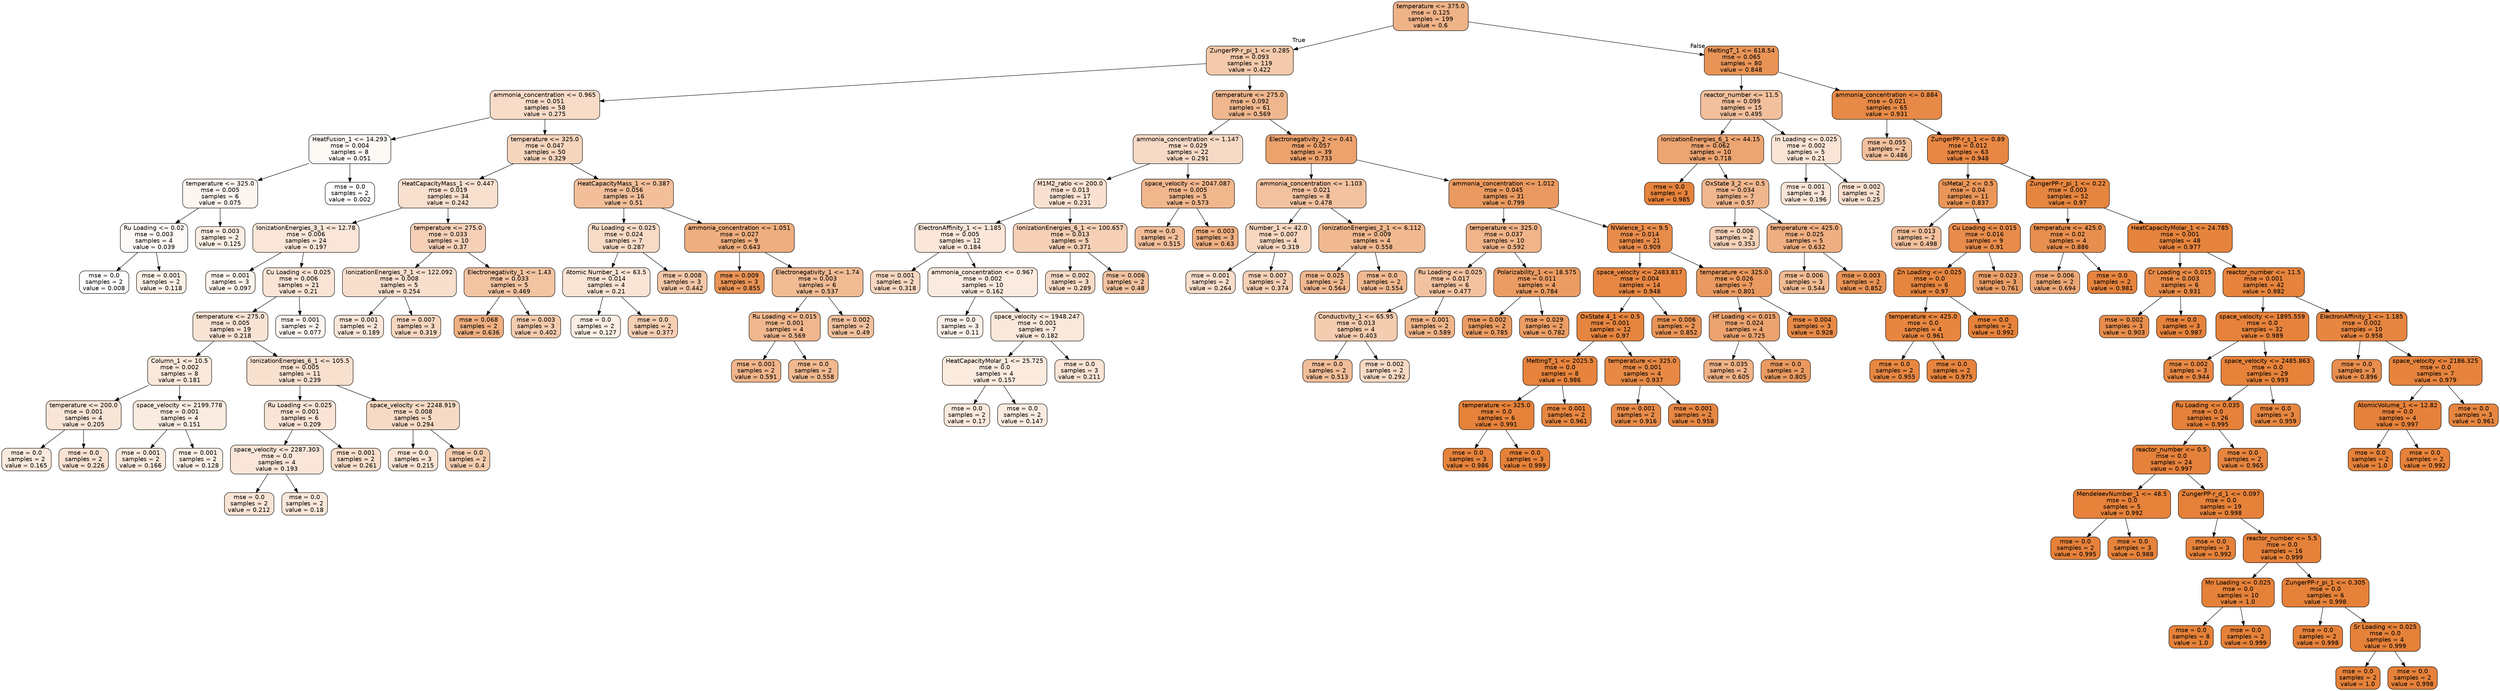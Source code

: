 digraph Tree {
node [shape=box, style="filled, rounded", color="black", fontname=helvetica] ;
edge [fontname=helvetica] ;
0 [label="temperature <= 375.0\nmse = 0.125\nsamples = 199\nvalue = 0.6", fillcolor="#e5813999"] ;
1 [label="ZungerPP-r_pi_1 <= 0.285\nmse = 0.093\nsamples = 119\nvalue = 0.422", fillcolor="#e581396b"] ;
0 -> 1 [labeldistance=2.5, labelangle=45, headlabel="True"] ;
2 [label="ammonia_concentration <= 0.965\nmse = 0.051\nsamples = 58\nvalue = 0.275", fillcolor="#e5813946"] ;
1 -> 2 ;
3 [label="HeatFusion_1 <= 14.293\nmse = 0.004\nsamples = 8\nvalue = 0.051", fillcolor="#e581390c"] ;
2 -> 3 ;
4 [label="temperature <= 325.0\nmse = 0.005\nsamples = 6\nvalue = 0.075", fillcolor="#e5813913"] ;
3 -> 4 ;
5 [label="Ru Loading <= 0.02\nmse = 0.003\nsamples = 4\nvalue = 0.039", fillcolor="#e581390a"] ;
4 -> 5 ;
6 [label="mse = 0.0\nsamples = 2\nvalue = 0.008", fillcolor="#e5813902"] ;
5 -> 6 ;
7 [label="mse = 0.001\nsamples = 2\nvalue = 0.118", fillcolor="#e581391e"] ;
5 -> 7 ;
8 [label="mse = 0.003\nsamples = 2\nvalue = 0.125", fillcolor="#e5813920"] ;
4 -> 8 ;
9 [label="mse = 0.0\nsamples = 2\nvalue = 0.002", fillcolor="#e5813900"] ;
3 -> 9 ;
10 [label="temperature <= 325.0\nmse = 0.047\nsamples = 50\nvalue = 0.329", fillcolor="#e5813954"] ;
2 -> 10 ;
11 [label="HeatCapacityMass_1 <= 0.447\nmse = 0.019\nsamples = 34\nvalue = 0.242", fillcolor="#e581393d"] ;
10 -> 11 ;
12 [label="IonizationEnergies_3_1 <= 12.78\nmse = 0.006\nsamples = 24\nvalue = 0.197", fillcolor="#e5813932"] ;
11 -> 12 ;
13 [label="mse = 0.001\nsamples = 3\nvalue = 0.097", fillcolor="#e5813918"] ;
12 -> 13 ;
14 [label="Cu Loading <= 0.025\nmse = 0.006\nsamples = 21\nvalue = 0.21", fillcolor="#e5813935"] ;
12 -> 14 ;
15 [label="temperature <= 275.0\nmse = 0.005\nsamples = 19\nvalue = 0.218", fillcolor="#e5813937"] ;
14 -> 15 ;
16 [label="Column_1 <= 10.5\nmse = 0.002\nsamples = 8\nvalue = 0.181", fillcolor="#e581392e"] ;
15 -> 16 ;
17 [label="temperature <= 200.0\nmse = 0.001\nsamples = 4\nvalue = 0.205", fillcolor="#e5813934"] ;
16 -> 17 ;
18 [label="mse = 0.0\nsamples = 2\nvalue = 0.165", fillcolor="#e581392a"] ;
17 -> 18 ;
19 [label="mse = 0.0\nsamples = 2\nvalue = 0.226", fillcolor="#e5813939"] ;
17 -> 19 ;
20 [label="space_velocity <= 2199.778\nmse = 0.001\nsamples = 4\nvalue = 0.151", fillcolor="#e5813926"] ;
16 -> 20 ;
21 [label="mse = 0.001\nsamples = 2\nvalue = 0.166", fillcolor="#e581392a"] ;
20 -> 21 ;
22 [label="mse = 0.001\nsamples = 2\nvalue = 0.128", fillcolor="#e5813920"] ;
20 -> 22 ;
23 [label="IonizationEnergies_6_1 <= 105.5\nmse = 0.005\nsamples = 11\nvalue = 0.239", fillcolor="#e581393d"] ;
15 -> 23 ;
24 [label="Ru Loading <= 0.025\nmse = 0.001\nsamples = 6\nvalue = 0.209", fillcolor="#e5813935"] ;
23 -> 24 ;
25 [label="space_velocity <= 2287.303\nmse = 0.0\nsamples = 4\nvalue = 0.193", fillcolor="#e5813931"] ;
24 -> 25 ;
26 [label="mse = 0.0\nsamples = 2\nvalue = 0.212", fillcolor="#e5813936"] ;
25 -> 26 ;
27 [label="mse = 0.0\nsamples = 2\nvalue = 0.18", fillcolor="#e581392e"] ;
25 -> 27 ;
28 [label="mse = 0.001\nsamples = 2\nvalue = 0.261", fillcolor="#e5813942"] ;
24 -> 28 ;
29 [label="space_velocity <= 2248.919\nmse = 0.008\nsamples = 5\nvalue = 0.294", fillcolor="#e581394b"] ;
23 -> 29 ;
30 [label="mse = 0.0\nsamples = 3\nvalue = 0.215", fillcolor="#e5813936"] ;
29 -> 30 ;
31 [label="mse = 0.0\nsamples = 2\nvalue = 0.4", fillcolor="#e5813966"] ;
29 -> 31 ;
32 [label="mse = 0.001\nsamples = 2\nvalue = 0.077", fillcolor="#e5813913"] ;
14 -> 32 ;
33 [label="temperature <= 275.0\nmse = 0.033\nsamples = 10\nvalue = 0.37", fillcolor="#e581395e"] ;
11 -> 33 ;
34 [label="IonizationEnergies_7_1 <= 122.092\nmse = 0.008\nsamples = 5\nvalue = 0.254", fillcolor="#e5813940"] ;
33 -> 34 ;
35 [label="mse = 0.001\nsamples = 2\nvalue = 0.189", fillcolor="#e5813930"] ;
34 -> 35 ;
36 [label="mse = 0.007\nsamples = 3\nvalue = 0.319", fillcolor="#e5813951"] ;
34 -> 36 ;
37 [label="Electronegativity_1 <= 1.43\nmse = 0.033\nsamples = 5\nvalue = 0.469", fillcolor="#e5813977"] ;
33 -> 37 ;
38 [label="mse = 0.068\nsamples = 2\nvalue = 0.636", fillcolor="#e58139a2"] ;
37 -> 38 ;
39 [label="mse = 0.003\nsamples = 3\nvalue = 0.402", fillcolor="#e5813966"] ;
37 -> 39 ;
40 [label="HeatCapacityMass_1 <= 0.387\nmse = 0.056\nsamples = 16\nvalue = 0.51", fillcolor="#e5813982"] ;
10 -> 40 ;
41 [label="Ru Loading <= 0.025\nmse = 0.024\nsamples = 7\nvalue = 0.287", fillcolor="#e5813949"] ;
40 -> 41 ;
42 [label="Atomic Number_1 <= 63.5\nmse = 0.014\nsamples = 4\nvalue = 0.21", fillcolor="#e5813935"] ;
41 -> 42 ;
43 [label="mse = 0.0\nsamples = 2\nvalue = 0.127", fillcolor="#e5813920"] ;
42 -> 43 ;
44 [label="mse = 0.0\nsamples = 2\nvalue = 0.377", fillcolor="#e5813960"] ;
42 -> 44 ;
45 [label="mse = 0.008\nsamples = 3\nvalue = 0.442", fillcolor="#e5813970"] ;
41 -> 45 ;
46 [label="ammonia_concentration <= 1.051\nmse = 0.027\nsamples = 9\nvalue = 0.643", fillcolor="#e58139a4"] ;
40 -> 46 ;
47 [label="mse = 0.009\nsamples = 3\nvalue = 0.855", fillcolor="#e58139da"] ;
46 -> 47 ;
48 [label="Electronegativity_1 <= 1.74\nmse = 0.003\nsamples = 6\nvalue = 0.537", fillcolor="#e5813989"] ;
46 -> 48 ;
49 [label="Ru Loading <= 0.015\nmse = 0.001\nsamples = 4\nvalue = 0.569", fillcolor="#e5813991"] ;
48 -> 49 ;
50 [label="mse = 0.001\nsamples = 2\nvalue = 0.591", fillcolor="#e5813996"] ;
49 -> 50 ;
51 [label="mse = 0.0\nsamples = 2\nvalue = 0.558", fillcolor="#e581398e"] ;
49 -> 51 ;
52 [label="mse = 0.002\nsamples = 2\nvalue = 0.49", fillcolor="#e581397d"] ;
48 -> 52 ;
53 [label="temperature <= 275.0\nmse = 0.092\nsamples = 61\nvalue = 0.569", fillcolor="#e5813991"] ;
1 -> 53 ;
54 [label="ammonia_concentration <= 1.147\nmse = 0.029\nsamples = 22\nvalue = 0.291", fillcolor="#e581394a"] ;
53 -> 54 ;
55 [label="M1M2_ratio <= 200.0\nmse = 0.013\nsamples = 17\nvalue = 0.231", fillcolor="#e581393b"] ;
54 -> 55 ;
56 [label="ElectronAffinity_1 <= 1.185\nmse = 0.005\nsamples = 12\nvalue = 0.184", fillcolor="#e581392f"] ;
55 -> 56 ;
57 [label="mse = 0.001\nsamples = 2\nvalue = 0.318", fillcolor="#e5813951"] ;
56 -> 57 ;
58 [label="ammonia_concentration <= 0.967\nmse = 0.002\nsamples = 10\nvalue = 0.162", fillcolor="#e5813929"] ;
56 -> 58 ;
59 [label="mse = 0.0\nsamples = 3\nvalue = 0.11", fillcolor="#e581391c"] ;
58 -> 59 ;
60 [label="space_velocity <= 1948.247\nmse = 0.001\nsamples = 7\nvalue = 0.182", fillcolor="#e581392e"] ;
58 -> 60 ;
61 [label="HeatCapacityMolar_1 <= 25.725\nmse = 0.0\nsamples = 4\nvalue = 0.157", fillcolor="#e5813928"] ;
60 -> 61 ;
62 [label="mse = 0.0\nsamples = 2\nvalue = 0.17", fillcolor="#e581392b"] ;
61 -> 62 ;
63 [label="mse = 0.0\nsamples = 2\nvalue = 0.147", fillcolor="#e5813925"] ;
61 -> 63 ;
64 [label="mse = 0.0\nsamples = 3\nvalue = 0.211", fillcolor="#e5813935"] ;
60 -> 64 ;
65 [label="IonizationEnergies_6_1 <= 100.657\nmse = 0.013\nsamples = 5\nvalue = 0.371", fillcolor="#e581395e"] ;
55 -> 65 ;
66 [label="mse = 0.002\nsamples = 3\nvalue = 0.289", fillcolor="#e5813949"] ;
65 -> 66 ;
67 [label="mse = 0.006\nsamples = 2\nvalue = 0.48", fillcolor="#e581397a"] ;
65 -> 67 ;
68 [label="space_velocity <= 2047.087\nmse = 0.005\nsamples = 5\nvalue = 0.573", fillcolor="#e5813992"] ;
54 -> 68 ;
69 [label="mse = 0.0\nsamples = 2\nvalue = 0.515", fillcolor="#e5813983"] ;
68 -> 69 ;
70 [label="mse = 0.003\nsamples = 3\nvalue = 0.63", fillcolor="#e58139a1"] ;
68 -> 70 ;
71 [label="Electronegativity_2 <= 0.41\nmse = 0.057\nsamples = 39\nvalue = 0.733", fillcolor="#e58139bb"] ;
53 -> 71 ;
72 [label="ammonia_concentration <= 1.103\nmse = 0.021\nsamples = 8\nvalue = 0.478", fillcolor="#e581397a"] ;
71 -> 72 ;
73 [label="Number_1 <= 42.0\nmse = 0.007\nsamples = 4\nvalue = 0.319", fillcolor="#e5813951"] ;
72 -> 73 ;
74 [label="mse = 0.001\nsamples = 2\nvalue = 0.264", fillcolor="#e5813943"] ;
73 -> 74 ;
75 [label="mse = 0.007\nsamples = 2\nvalue = 0.374", fillcolor="#e581395f"] ;
73 -> 75 ;
76 [label="IonizationEnergies_2_1 <= 6.112\nmse = 0.009\nsamples = 4\nvalue = 0.558", fillcolor="#e581398e"] ;
72 -> 76 ;
77 [label="mse = 0.025\nsamples = 2\nvalue = 0.564", fillcolor="#e5813990"] ;
76 -> 77 ;
78 [label="mse = 0.0\nsamples = 2\nvalue = 0.554", fillcolor="#e581398d"] ;
76 -> 78 ;
79 [label="ammonia_concentration <= 1.012\nmse = 0.045\nsamples = 31\nvalue = 0.799", fillcolor="#e58139cc"] ;
71 -> 79 ;
80 [label="temperature <= 325.0\nmse = 0.037\nsamples = 10\nvalue = 0.592", fillcolor="#e5813997"] ;
79 -> 80 ;
81 [label="Ru Loading <= 0.025\nmse = 0.017\nsamples = 6\nvalue = 0.477", fillcolor="#e5813979"] ;
80 -> 81 ;
82 [label="Conductivity_1 <= 65.95\nmse = 0.013\nsamples = 4\nvalue = 0.403", fillcolor="#e5813966"] ;
81 -> 82 ;
83 [label="mse = 0.0\nsamples = 2\nvalue = 0.513", fillcolor="#e5813983"] ;
82 -> 83 ;
84 [label="mse = 0.002\nsamples = 2\nvalue = 0.292", fillcolor="#e581394a"] ;
82 -> 84 ;
85 [label="mse = 0.001\nsamples = 2\nvalue = 0.589", fillcolor="#e5813996"] ;
81 -> 85 ;
86 [label="Polarizability_1 <= 18.575\nmse = 0.011\nsamples = 4\nvalue = 0.784", fillcolor="#e58139c8"] ;
80 -> 86 ;
87 [label="mse = 0.002\nsamples = 2\nvalue = 0.785", fillcolor="#e58139c8"] ;
86 -> 87 ;
88 [label="mse = 0.029\nsamples = 2\nvalue = 0.782", fillcolor="#e58139c7"] ;
86 -> 88 ;
89 [label="NValence_1 <= 9.5\nmse = 0.014\nsamples = 21\nvalue = 0.909", fillcolor="#e58139e8"] ;
79 -> 89 ;
90 [label="space_velocity <= 2483.817\nmse = 0.004\nsamples = 14\nvalue = 0.948", fillcolor="#e58139f2"] ;
89 -> 90 ;
91 [label="OxState 4_1 <= 0.5\nmse = 0.001\nsamples = 12\nvalue = 0.97", fillcolor="#e58139f7"] ;
90 -> 91 ;
92 [label="MeltingT_1 <= 2025.5\nmse = 0.0\nsamples = 8\nvalue = 0.986", fillcolor="#e58139fb"] ;
91 -> 92 ;
93 [label="temperature <= 325.0\nmse = 0.0\nsamples = 6\nvalue = 0.991", fillcolor="#e58139fd"] ;
92 -> 93 ;
94 [label="mse = 0.0\nsamples = 3\nvalue = 0.986", fillcolor="#e58139fb"] ;
93 -> 94 ;
95 [label="mse = 0.0\nsamples = 3\nvalue = 0.999", fillcolor="#e58139ff"] ;
93 -> 95 ;
96 [label="mse = 0.001\nsamples = 2\nvalue = 0.961", fillcolor="#e58139f5"] ;
92 -> 96 ;
97 [label="temperature <= 325.0\nmse = 0.001\nsamples = 4\nvalue = 0.937", fillcolor="#e58139ef"] ;
91 -> 97 ;
98 [label="mse = 0.001\nsamples = 2\nvalue = 0.916", fillcolor="#e58139ea"] ;
97 -> 98 ;
99 [label="mse = 0.001\nsamples = 2\nvalue = 0.958", fillcolor="#e58139f4"] ;
97 -> 99 ;
100 [label="mse = 0.006\nsamples = 2\nvalue = 0.852", fillcolor="#e58139d9"] ;
90 -> 100 ;
101 [label="temperature <= 325.0\nmse = 0.026\nsamples = 7\nvalue = 0.801", fillcolor="#e58139cc"] ;
89 -> 101 ;
102 [label="Hf Loading <= 0.015\nmse = 0.024\nsamples = 4\nvalue = 0.725", fillcolor="#e58139b9"] ;
101 -> 102 ;
103 [label="mse = 0.035\nsamples = 2\nvalue = 0.605", fillcolor="#e581399a"] ;
102 -> 103 ;
104 [label="mse = 0.0\nsamples = 2\nvalue = 0.805", fillcolor="#e58139cd"] ;
102 -> 104 ;
105 [label="mse = 0.004\nsamples = 3\nvalue = 0.928", fillcolor="#e58139ed"] ;
101 -> 105 ;
106 [label="MeltingT_1 <= 618.54\nmse = 0.065\nsamples = 80\nvalue = 0.848", fillcolor="#e58139d8"] ;
0 -> 106 [labeldistance=2.5, labelangle=-45, headlabel="False"] ;
107 [label="reactor_number <= 11.5\nmse = 0.099\nsamples = 15\nvalue = 0.495", fillcolor="#e581397e"] ;
106 -> 107 ;
108 [label="IonizationEnergies_6_1 <= 44.15\nmse = 0.062\nsamples = 10\nvalue = 0.718", fillcolor="#e58139b7"] ;
107 -> 108 ;
109 [label="mse = 0.0\nsamples = 3\nvalue = 0.985", fillcolor="#e58139fb"] ;
108 -> 109 ;
110 [label="OxState 3_2 <= 0.5\nmse = 0.034\nsamples = 7\nvalue = 0.57", fillcolor="#e5813991"] ;
108 -> 110 ;
111 [label="mse = 0.006\nsamples = 2\nvalue = 0.353", fillcolor="#e581395a"] ;
110 -> 111 ;
112 [label="temperature <= 425.0\nmse = 0.025\nsamples = 5\nvalue = 0.632", fillcolor="#e58139a1"] ;
110 -> 112 ;
113 [label="mse = 0.006\nsamples = 3\nvalue = 0.544", fillcolor="#e581398a"] ;
112 -> 113 ;
114 [label="mse = 0.003\nsamples = 2\nvalue = 0.852", fillcolor="#e58139d9"] ;
112 -> 114 ;
115 [label="In Loading <= 0.025\nmse = 0.002\nsamples = 5\nvalue = 0.21", fillcolor="#e5813935"] ;
107 -> 115 ;
116 [label="mse = 0.001\nsamples = 3\nvalue = 0.196", fillcolor="#e5813931"] ;
115 -> 116 ;
117 [label="mse = 0.002\nsamples = 2\nvalue = 0.25", fillcolor="#e581393f"] ;
115 -> 117 ;
118 [label="ammonia_concentration <= 0.884\nmse = 0.021\nsamples = 65\nvalue = 0.931", fillcolor="#e58139ed"] ;
106 -> 118 ;
119 [label="mse = 0.055\nsamples = 2\nvalue = 0.486", fillcolor="#e581397c"] ;
118 -> 119 ;
120 [label="ZungerPP-r_s_1 <= 0.89\nmse = 0.012\nsamples = 63\nvalue = 0.948", fillcolor="#e58139f2"] ;
118 -> 120 ;
121 [label="IsMetal_2 <= 0.5\nmse = 0.04\nsamples = 11\nvalue = 0.837", fillcolor="#e58139d5"] ;
120 -> 121 ;
122 [label="mse = 0.013\nsamples = 2\nvalue = 0.498", fillcolor="#e581397f"] ;
121 -> 122 ;
123 [label="Cu Loading <= 0.015\nmse = 0.016\nsamples = 9\nvalue = 0.91", fillcolor="#e58139e8"] ;
121 -> 123 ;
124 [label="Zn Loading <= 0.025\nmse = 0.0\nsamples = 6\nvalue = 0.97", fillcolor="#e58139f7"] ;
123 -> 124 ;
125 [label="temperature <= 425.0\nmse = 0.0\nsamples = 4\nvalue = 0.961", fillcolor="#e58139f5"] ;
124 -> 125 ;
126 [label="mse = 0.0\nsamples = 2\nvalue = 0.955", fillcolor="#e58139f3"] ;
125 -> 126 ;
127 [label="mse = 0.0\nsamples = 2\nvalue = 0.975", fillcolor="#e58139f8"] ;
125 -> 127 ;
128 [label="mse = 0.0\nsamples = 2\nvalue = 0.992", fillcolor="#e58139fd"] ;
124 -> 128 ;
129 [label="mse = 0.023\nsamples = 3\nvalue = 0.761", fillcolor="#e58139c2"] ;
123 -> 129 ;
130 [label="ZungerPP-r_pi_1 <= 0.22\nmse = 0.003\nsamples = 52\nvalue = 0.97", fillcolor="#e58139f7"] ;
120 -> 130 ;
131 [label="temperature <= 425.0\nmse = 0.02\nsamples = 4\nvalue = 0.886", fillcolor="#e58139e2"] ;
130 -> 131 ;
132 [label="mse = 0.006\nsamples = 2\nvalue = 0.694", fillcolor="#e58139b1"] ;
131 -> 132 ;
133 [label="mse = 0.0\nsamples = 2\nvalue = 0.981", fillcolor="#e58139fa"] ;
131 -> 133 ;
134 [label="HeatCapacityMolar_1 <= 24.785\nmse = 0.001\nsamples = 48\nvalue = 0.977", fillcolor="#e58139f9"] ;
130 -> 134 ;
135 [label="Cr Loading <= 0.015\nmse = 0.003\nsamples = 6\nvalue = 0.931", fillcolor="#e58139ed"] ;
134 -> 135 ;
136 [label="mse = 0.002\nsamples = 3\nvalue = 0.903", fillcolor="#e58139e6"] ;
135 -> 136 ;
137 [label="mse = 0.0\nsamples = 3\nvalue = 0.987", fillcolor="#e58139fc"] ;
135 -> 137 ;
138 [label="reactor_number <= 11.5\nmse = 0.001\nsamples = 42\nvalue = 0.982", fillcolor="#e58139fb"] ;
134 -> 138 ;
139 [label="space_velocity <= 1895.559\nmse = 0.0\nsamples = 32\nvalue = 0.989", fillcolor="#e58139fc"] ;
138 -> 139 ;
140 [label="mse = 0.002\nsamples = 3\nvalue = 0.944", fillcolor="#e58139f1"] ;
139 -> 140 ;
141 [label="space_velocity <= 2485.863\nmse = 0.0\nsamples = 29\nvalue = 0.993", fillcolor="#e58139fd"] ;
139 -> 141 ;
142 [label="Ru Loading <= 0.035\nmse = 0.0\nsamples = 26\nvalue = 0.995", fillcolor="#e58139fe"] ;
141 -> 142 ;
143 [label="reactor_number <= 0.5\nmse = 0.0\nsamples = 24\nvalue = 0.997", fillcolor="#e58139fe"] ;
142 -> 143 ;
144 [label="MendeleevNumber_1 <= 48.5\nmse = 0.0\nsamples = 5\nvalue = 0.992", fillcolor="#e58139fd"] ;
143 -> 144 ;
145 [label="mse = 0.0\nsamples = 2\nvalue = 0.995", fillcolor="#e58139fe"] ;
144 -> 145 ;
146 [label="mse = 0.0\nsamples = 3\nvalue = 0.988", fillcolor="#e58139fc"] ;
144 -> 146 ;
147 [label="ZungerPP-r_d_1 <= 0.097\nmse = 0.0\nsamples = 19\nvalue = 0.998", fillcolor="#e58139ff"] ;
143 -> 147 ;
148 [label="mse = 0.0\nsamples = 3\nvalue = 0.992", fillcolor="#e58139fd"] ;
147 -> 148 ;
149 [label="reactor_number <= 5.5\nmse = 0.0\nsamples = 16\nvalue = 0.999", fillcolor="#e58139ff"] ;
147 -> 149 ;
150 [label="Mn Loading <= 0.025\nmse = 0.0\nsamples = 10\nvalue = 1.0", fillcolor="#e58139ff"] ;
149 -> 150 ;
151 [label="mse = 0.0\nsamples = 8\nvalue = 1.0", fillcolor="#e58139ff"] ;
150 -> 151 ;
152 [label="mse = 0.0\nsamples = 2\nvalue = 0.999", fillcolor="#e58139ff"] ;
150 -> 152 ;
153 [label="ZungerPP-r_pi_1 <= 0.305\nmse = 0.0\nsamples = 6\nvalue = 0.998", fillcolor="#e58139ff"] ;
149 -> 153 ;
154 [label="mse = 0.0\nsamples = 2\nvalue = 0.998", fillcolor="#e58139fe"] ;
153 -> 154 ;
155 [label="Sr Loading <= 0.025\nmse = 0.0\nsamples = 4\nvalue = 0.999", fillcolor="#e58139ff"] ;
153 -> 155 ;
156 [label="mse = 0.0\nsamples = 2\nvalue = 1.0", fillcolor="#e58139ff"] ;
155 -> 156 ;
157 [label="mse = 0.0\nsamples = 2\nvalue = 0.998", fillcolor="#e58139fe"] ;
155 -> 157 ;
158 [label="mse = 0.0\nsamples = 2\nvalue = 0.965", fillcolor="#e58139f6"] ;
142 -> 158 ;
159 [label="mse = 0.0\nsamples = 3\nvalue = 0.959", fillcolor="#e58139f5"] ;
141 -> 159 ;
160 [label="ElectronAffinity_1 <= 1.185\nmse = 0.002\nsamples = 10\nvalue = 0.958", fillcolor="#e58139f4"] ;
138 -> 160 ;
161 [label="mse = 0.0\nsamples = 3\nvalue = 0.896", fillcolor="#e58139e4"] ;
160 -> 161 ;
162 [label="space_velocity <= 2186.325\nmse = 0.0\nsamples = 7\nvalue = 0.979", fillcolor="#e58139fa"] ;
160 -> 162 ;
163 [label="AtomicVolume_1 <= 12.82\nmse = 0.0\nsamples = 4\nvalue = 0.997", fillcolor="#e58139fe"] ;
162 -> 163 ;
164 [label="mse = 0.0\nsamples = 2\nvalue = 1.0", fillcolor="#e58139ff"] ;
163 -> 164 ;
165 [label="mse = 0.0\nsamples = 2\nvalue = 0.992", fillcolor="#e58139fd"] ;
163 -> 165 ;
166 [label="mse = 0.0\nsamples = 3\nvalue = 0.961", fillcolor="#e58139f5"] ;
162 -> 166 ;
}
